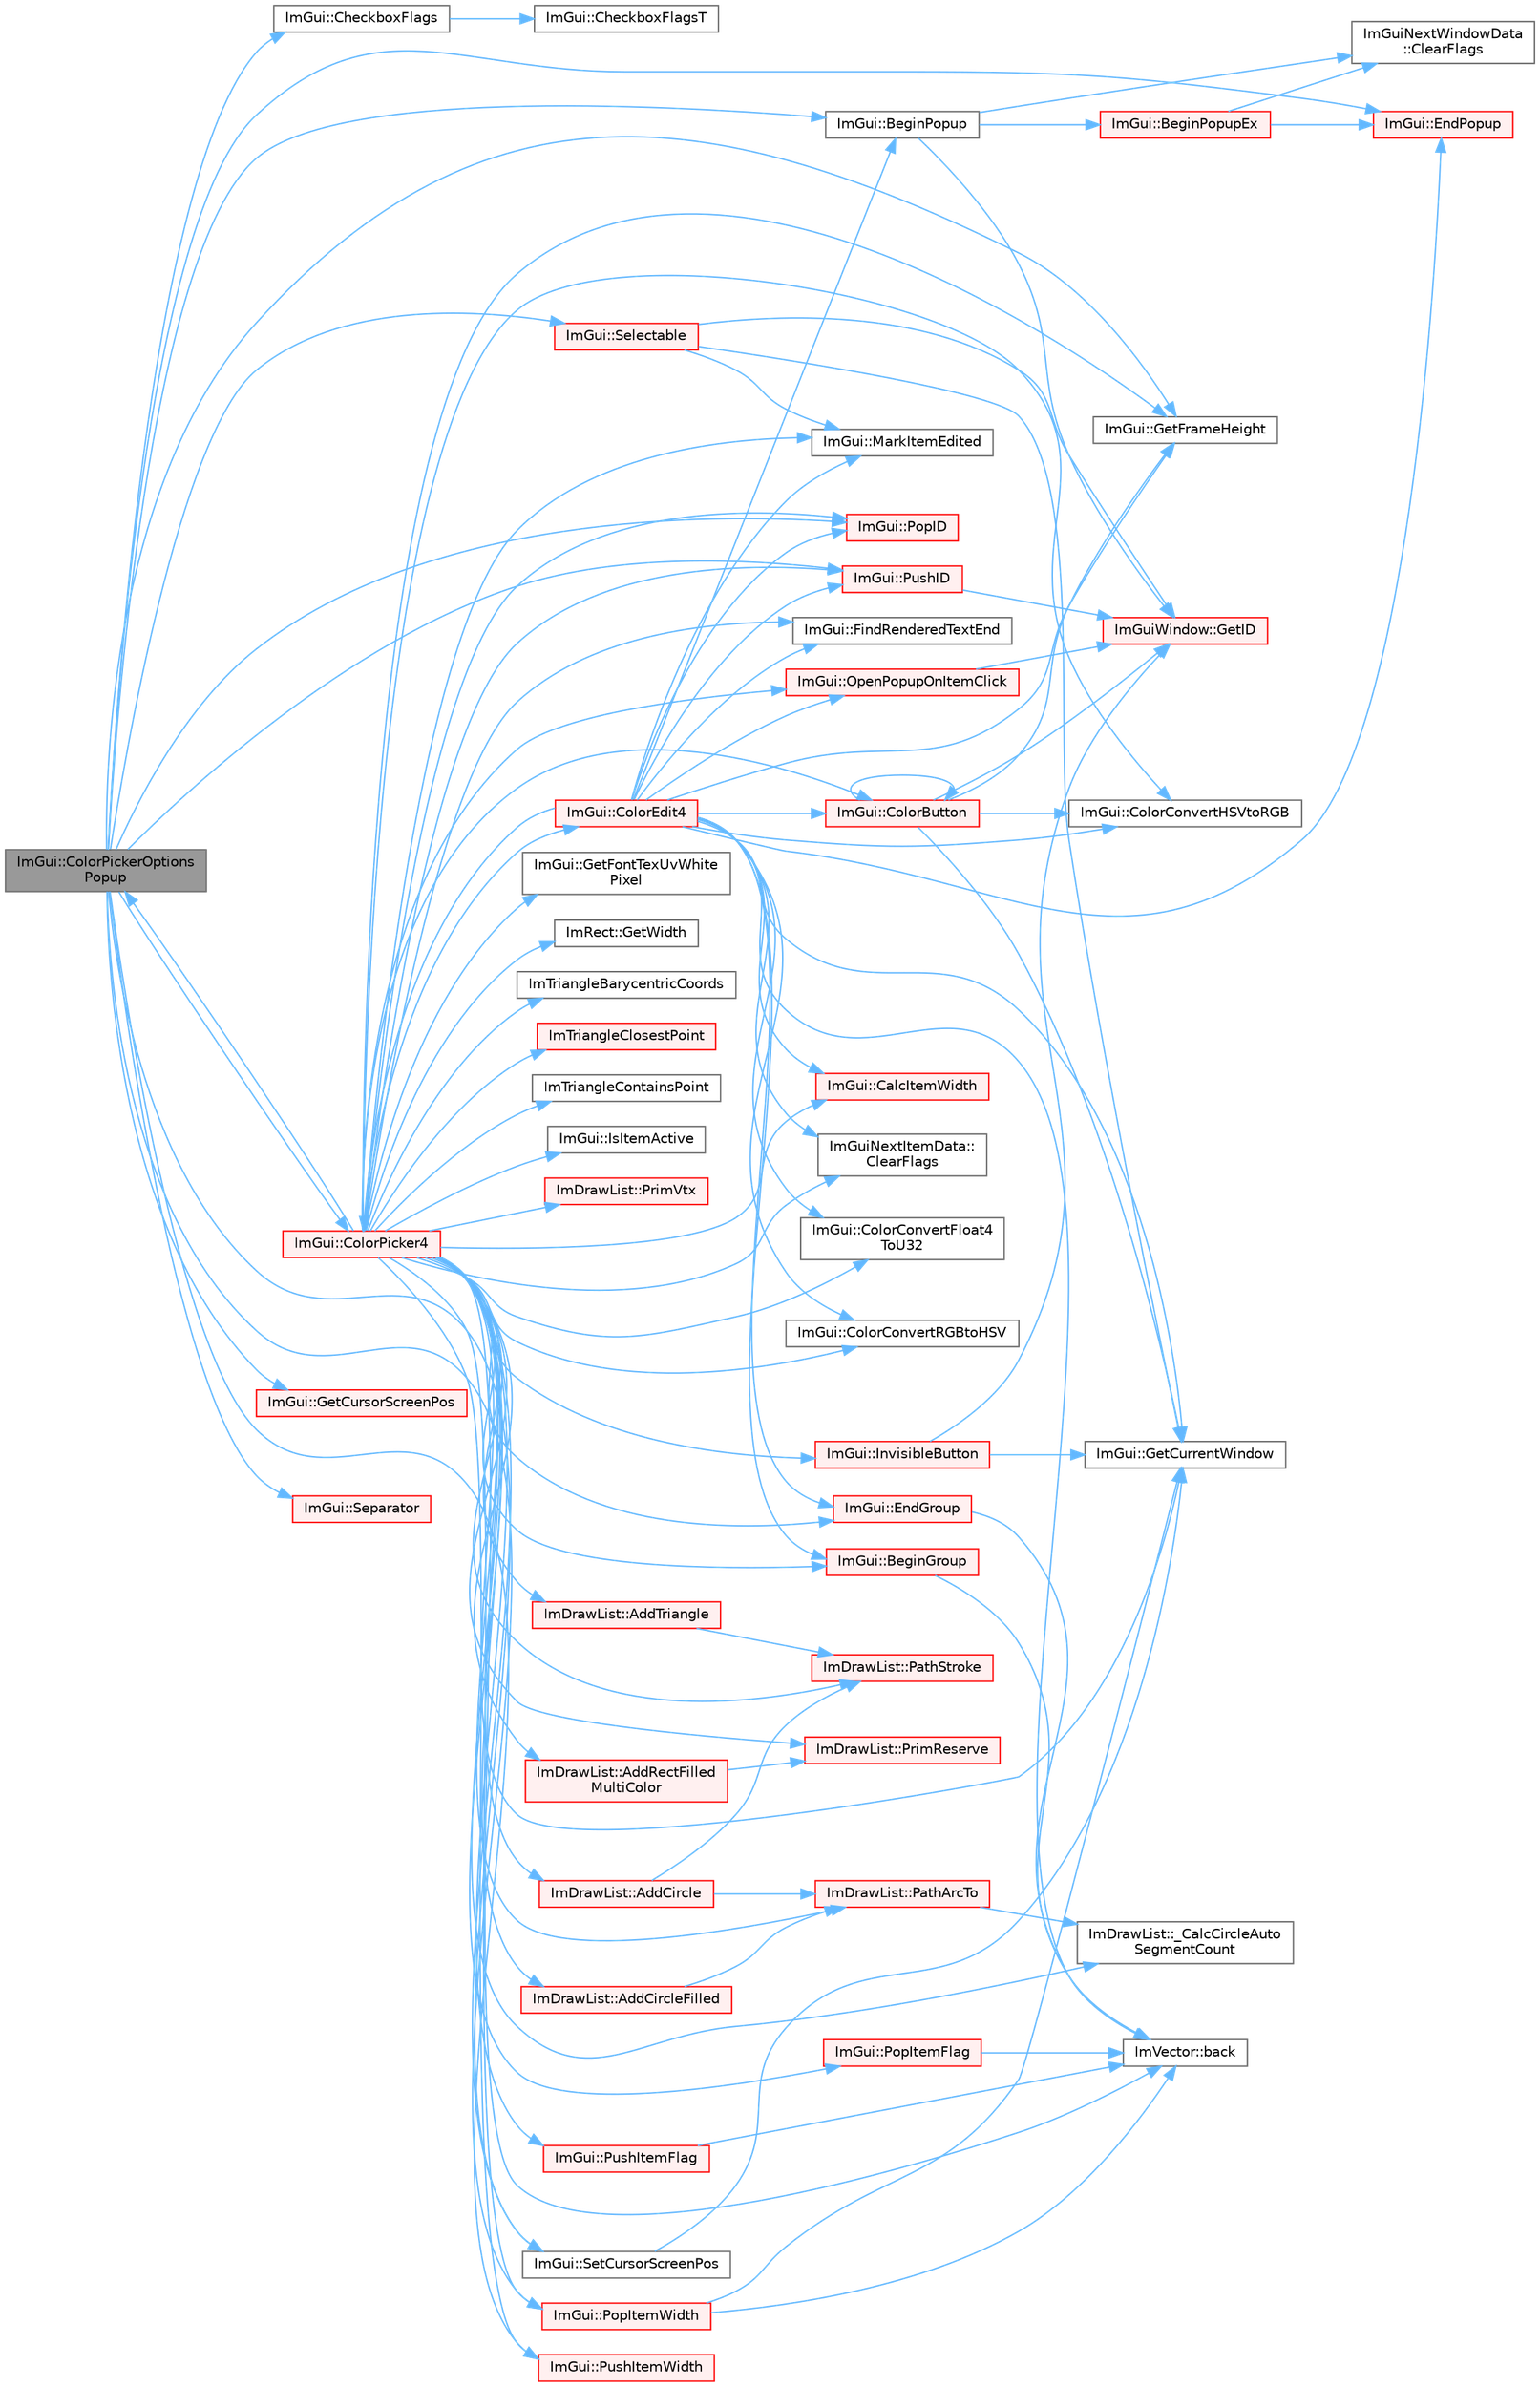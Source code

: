 digraph "ImGui::ColorPickerOptionsPopup"
{
 // LATEX_PDF_SIZE
  bgcolor="transparent";
  edge [fontname=Helvetica,fontsize=10,labelfontname=Helvetica,labelfontsize=10];
  node [fontname=Helvetica,fontsize=10,shape=box,height=0.2,width=0.4];
  rankdir="LR";
  Node1 [id="Node000001",label="ImGui::ColorPickerOptions\lPopup",height=0.2,width=0.4,color="gray40", fillcolor="grey60", style="filled", fontcolor="black",tooltip=" "];
  Node1 -> Node2 [id="edge1_Node000001_Node000002",color="steelblue1",style="solid",tooltip=" "];
  Node2 [id="Node000002",label="ImGui::BeginPopup",height=0.2,width=0.4,color="grey40", fillcolor="white", style="filled",URL="$namespace_im_gui.html#a10e213926d8ca212266bc5fbded1e026",tooltip=" "];
  Node2 -> Node3 [id="edge2_Node000002_Node000003",color="steelblue1",style="solid",tooltip=" "];
  Node3 [id="Node000003",label="ImGui::BeginPopupEx",height=0.2,width=0.4,color="red", fillcolor="#FFF0F0", style="filled",URL="$namespace_im_gui.html#a89da3a22300e8293257b6cfdf1b83b7a",tooltip=" "];
  Node3 -> Node7 [id="edge3_Node000003_Node000007",color="steelblue1",style="solid",tooltip=" "];
  Node7 [id="Node000007",label="ImGuiNextWindowData\l::ClearFlags",height=0.2,width=0.4,color="grey40", fillcolor="white", style="filled",URL="$struct_im_gui_next_window_data.html#a9543431fafe3d0627fdecc5fa839487c",tooltip=" "];
  Node3 -> Node95 [id="edge4_Node000003_Node000095",color="steelblue1",style="solid",tooltip=" "];
  Node95 [id="Node000095",label="ImGui::EndPopup",height=0.2,width=0.4,color="red", fillcolor="#FFF0F0", style="filled",URL="$namespace_im_gui.html#aa6a9b5696f2ea7eed7683425fc77b8f2",tooltip=" "];
  Node2 -> Node7 [id="edge5_Node000002_Node000007",color="steelblue1",style="solid",tooltip=" "];
  Node2 -> Node106 [id="edge6_Node000002_Node000106",color="steelblue1",style="solid",tooltip=" "];
  Node106 [id="Node000106",label="ImGuiWindow::GetID",height=0.2,width=0.4,color="red", fillcolor="#FFF0F0", style="filled",URL="$struct_im_gui_window.html#a66400a63bc0b54d7d29e08d1b1b1a42b",tooltip=" "];
  Node1 -> Node139 [id="edge7_Node000001_Node000139",color="steelblue1",style="solid",tooltip=" "];
  Node139 [id="Node000139",label="ImGui::CheckboxFlags",height=0.2,width=0.4,color="grey40", fillcolor="white", style="filled",URL="$namespace_im_gui.html#ab40105d09d9fa234721901da6e196a65",tooltip=" "];
  Node139 -> Node140 [id="edge8_Node000139_Node000140",color="steelblue1",style="solid",tooltip=" "];
  Node140 [id="Node000140",label="ImGui::CheckboxFlagsT",height=0.2,width=0.4,color="grey40", fillcolor="white", style="filled",URL="$namespace_im_gui.html#a7d9caed9bd337c54cf2a9dbdf913db26",tooltip=" "];
  Node1 -> Node141 [id="edge9_Node000001_Node000141",color="steelblue1",style="solid",tooltip=" "];
  Node141 [id="Node000141",label="ImGui::ColorPicker4",height=0.2,width=0.4,color="red", fillcolor="#FFF0F0", style="filled",URL="$namespace_im_gui.html#a3d5aae9e0a14aa051d5a799abbe97b32",tooltip=" "];
  Node141 -> Node24 [id="edge10_Node000141_Node000024",color="steelblue1",style="solid",tooltip=" "];
  Node24 [id="Node000024",label="ImDrawList::_CalcCircleAuto\lSegmentCount",height=0.2,width=0.4,color="grey40", fillcolor="white", style="filled",URL="$struct_im_draw_list.html#a52afa32aaab6d581cda90dc5d8726ed6",tooltip=" "];
  Node141 -> Node142 [id="edge11_Node000141_Node000142",color="steelblue1",style="solid",tooltip=" "];
  Node142 [id="Node000142",label="ImDrawList::AddCircle",height=0.2,width=0.4,color="red", fillcolor="#FFF0F0", style="filled",URL="$struct_im_draw_list.html#a9b73eea0ebf7a9f02bc8a104deb7de9d",tooltip=" "];
  Node142 -> Node143 [id="edge12_Node000142_Node000143",color="steelblue1",style="solid",tooltip=" "];
  Node143 [id="Node000143",label="ImDrawList::PathArcTo",height=0.2,width=0.4,color="red", fillcolor="#FFF0F0", style="filled",URL="$struct_im_draw_list.html#af86073403f1557cccb4ff45dfad0a74a",tooltip=" "];
  Node143 -> Node24 [id="edge13_Node000143_Node000024",color="steelblue1",style="solid",tooltip=" "];
  Node142 -> Node15 [id="edge14_Node000142_Node000015",color="steelblue1",style="solid",tooltip=" "];
  Node15 [id="Node000015",label="ImDrawList::PathStroke",height=0.2,width=0.4,color="red", fillcolor="#FFF0F0", style="filled",URL="$struct_im_draw_list.html#a60bf9040ef3d09b39c4ba8f5a2a68ae9",tooltip=" "];
  Node141 -> Node145 [id="edge15_Node000141_Node000145",color="steelblue1",style="solid",tooltip=" "];
  Node145 [id="Node000145",label="ImDrawList::AddCircleFilled",height=0.2,width=0.4,color="red", fillcolor="#FFF0F0", style="filled",URL="$struct_im_draw_list.html#aef950cf8b0293b2c5e4708af72de045b",tooltip=" "];
  Node145 -> Node143 [id="edge16_Node000145_Node000143",color="steelblue1",style="solid",tooltip=" "];
  Node141 -> Node148 [id="edge17_Node000141_Node000148",color="steelblue1",style="solid",tooltip=" "];
  Node148 [id="Node000148",label="ImDrawList::AddRectFilled\lMultiColor",height=0.2,width=0.4,color="red", fillcolor="#FFF0F0", style="filled",URL="$struct_im_draw_list.html#a6282e85ad78b01ebb74832336e9a2a55",tooltip=" "];
  Node148 -> Node17 [id="edge18_Node000148_Node000017",color="steelblue1",style="solid",tooltip=" "];
  Node17 [id="Node000017",label="ImDrawList::PrimReserve",height=0.2,width=0.4,color="red", fillcolor="#FFF0F0", style="filled",URL="$struct_im_draw_list.html#a879aa38dbfb0344e3e023d65c002c7d7",tooltip=" "];
  Node141 -> Node151 [id="edge19_Node000141_Node000151",color="steelblue1",style="solid",tooltip=" "];
  Node151 [id="Node000151",label="ImDrawList::AddTriangle",height=0.2,width=0.4,color="red", fillcolor="#FFF0F0", style="filled",URL="$struct_im_draw_list.html#a04bde432891d0392e7d98d957c1fd9b3",tooltip=" "];
  Node151 -> Node15 [id="edge20_Node000151_Node000015",color="steelblue1",style="solid",tooltip=" "];
  Node141 -> Node6 [id="edge21_Node000141_Node000006",color="steelblue1",style="solid",tooltip=" "];
  Node6 [id="Node000006",label="ImVector::back",height=0.2,width=0.4,color="grey40", fillcolor="white", style="filled",URL="$struct_im_vector.html#a2d80e87e81b1b01143c8d8be93e6fde1",tooltip=" "];
  Node141 -> Node152 [id="edge22_Node000141_Node000152",color="steelblue1",style="solid",tooltip=" "];
  Node152 [id="Node000152",label="ImGui::BeginGroup",height=0.2,width=0.4,color="red", fillcolor="#FFF0F0", style="filled",URL="$namespace_im_gui.html#a42407e196b7ed2a8755bff28aae9805f",tooltip=" "];
  Node152 -> Node6 [id="edge23_Node000152_Node000006",color="steelblue1",style="solid",tooltip=" "];
  Node141 -> Node153 [id="edge24_Node000141_Node000153",color="steelblue1",style="solid",tooltip=" "];
  Node153 [id="Node000153",label="ImGui::CalcItemWidth",height=0.2,width=0.4,color="red", fillcolor="#FFF0F0", style="filled",URL="$namespace_im_gui.html#ab3b3ba92ebd8bca4a552dd93321a1994",tooltip=" "];
  Node141 -> Node155 [id="edge25_Node000141_Node000155",color="steelblue1",style="solid",tooltip=" "];
  Node155 [id="Node000155",label="ImGuiNextItemData::\lClearFlags",height=0.2,width=0.4,color="grey40", fillcolor="white", style="filled",URL="$struct_im_gui_next_item_data.html#a0159fd0bdffe71c29271a3dbdde9013b",tooltip=" "];
  Node141 -> Node156 [id="edge26_Node000141_Node000156",color="steelblue1",style="solid",tooltip=" "];
  Node156 [id="Node000156",label="ImGui::ColorButton",height=0.2,width=0.4,color="red", fillcolor="#FFF0F0", style="filled",URL="$namespace_im_gui.html#ae2d7c8f37726810753d71d480f0af7f0",tooltip=" "];
  Node156 -> Node156 [id="edge27_Node000156_Node000156",color="steelblue1",style="solid",tooltip=" "];
  Node156 -> Node179 [id="edge28_Node000156_Node000179",color="steelblue1",style="solid",tooltip=" "];
  Node179 [id="Node000179",label="ImGui::ColorConvertHSVtoRGB",height=0.2,width=0.4,color="grey40", fillcolor="white", style="filled",URL="$namespace_im_gui.html#a074427678b3e56378b7dcdefa4c8b5c7",tooltip=" "];
  Node156 -> Node76 [id="edge29_Node000156_Node000076",color="steelblue1",style="solid",tooltip=" "];
  Node76 [id="Node000076",label="ImGui::GetCurrentWindow",height=0.2,width=0.4,color="grey40", fillcolor="white", style="filled",URL="$namespace_im_gui.html#ac452417b5004ca16a814a72cff153526",tooltip=" "];
  Node156 -> Node209 [id="edge30_Node000156_Node000209",color="steelblue1",style="solid",tooltip=" "];
  Node209 [id="Node000209",label="ImGui::GetFrameHeight",height=0.2,width=0.4,color="grey40", fillcolor="white", style="filled",URL="$namespace_im_gui.html#ae560f17cf3262017cee888d1eb77f294",tooltip=" "];
  Node156 -> Node106 [id="edge31_Node000156_Node000106",color="steelblue1",style="solid",tooltip=" "];
  Node141 -> Node11 [id="edge32_Node000141_Node000011",color="steelblue1",style="solid",tooltip=" "];
  Node11 [id="Node000011",label="ImGui::ColorConvertFloat4\lToU32",height=0.2,width=0.4,color="grey40", fillcolor="white", style="filled",URL="$namespace_im_gui.html#abe2691de0b1a71c774ab24cc91564a94",tooltip=" "];
  Node141 -> Node179 [id="edge33_Node000141_Node000179",color="steelblue1",style="solid",tooltip=" "];
  Node141 -> Node218 [id="edge34_Node000141_Node000218",color="steelblue1",style="solid",tooltip=" "];
  Node218 [id="Node000218",label="ImGui::ColorConvertRGBtoHSV",height=0.2,width=0.4,color="grey40", fillcolor="white", style="filled",URL="$namespace_im_gui.html#aaed5ed34aaaa02b61cbb67598c0ad9ca",tooltip=" "];
  Node141 -> Node219 [id="edge35_Node000141_Node000219",color="steelblue1",style="solid",tooltip=" "];
  Node219 [id="Node000219",label="ImGui::ColorEdit4",height=0.2,width=0.4,color="red", fillcolor="#FFF0F0", style="filled",URL="$namespace_im_gui.html#ac3f45e2aa0b1d591cc8a2cdf8b566a45",tooltip=" "];
  Node219 -> Node6 [id="edge36_Node000219_Node000006",color="steelblue1",style="solid",tooltip=" "];
  Node219 -> Node152 [id="edge37_Node000219_Node000152",color="steelblue1",style="solid",tooltip=" "];
  Node219 -> Node2 [id="edge38_Node000219_Node000002",color="steelblue1",style="solid",tooltip=" "];
  Node219 -> Node153 [id="edge39_Node000219_Node000153",color="steelblue1",style="solid",tooltip=" "];
  Node219 -> Node155 [id="edge40_Node000219_Node000155",color="steelblue1",style="solid",tooltip=" "];
  Node219 -> Node156 [id="edge41_Node000219_Node000156",color="steelblue1",style="solid",tooltip=" "];
  Node219 -> Node11 [id="edge42_Node000219_Node000011",color="steelblue1",style="solid",tooltip=" "];
  Node219 -> Node179 [id="edge43_Node000219_Node000179",color="steelblue1",style="solid",tooltip=" "];
  Node219 -> Node218 [id="edge44_Node000219_Node000218",color="steelblue1",style="solid",tooltip=" "];
  Node219 -> Node141 [id="edge45_Node000219_Node000141",color="steelblue1",style="solid",tooltip=" "];
  Node219 -> Node289 [id="edge46_Node000219_Node000289",color="steelblue1",style="solid",tooltip=" "];
  Node289 [id="Node000289",label="ImGui::EndGroup",height=0.2,width=0.4,color="red", fillcolor="#FFF0F0", style="filled",URL="$namespace_im_gui.html#a05fc97fc64f28a55486087f503d9a622",tooltip=" "];
  Node289 -> Node6 [id="edge47_Node000289_Node000006",color="steelblue1",style="solid",tooltip=" "];
  Node219 -> Node95 [id="edge48_Node000219_Node000095",color="steelblue1",style="solid",tooltip=" "];
  Node219 -> Node182 [id="edge49_Node000219_Node000182",color="steelblue1",style="solid",tooltip=" "];
  Node182 [id="Node000182",label="ImGui::FindRenderedTextEnd",height=0.2,width=0.4,color="grey40", fillcolor="white", style="filled",URL="$namespace_im_gui.html#a7671e1dbc803a31b06081b52a771d83f",tooltip=" "];
  Node219 -> Node76 [id="edge50_Node000219_Node000076",color="steelblue1",style="solid",tooltip=" "];
  Node219 -> Node209 [id="edge51_Node000219_Node000209",color="steelblue1",style="solid",tooltip=" "];
  Node219 -> Node242 [id="edge52_Node000219_Node000242",color="steelblue1",style="solid",tooltip=" "];
  Node242 [id="Node000242",label="ImGui::MarkItemEdited",height=0.2,width=0.4,color="grey40", fillcolor="white", style="filled",URL="$namespace_im_gui.html#a83036681a36fbee2d35b5b57a1ef72e6",tooltip=" "];
  Node219 -> Node330 [id="edge53_Node000219_Node000330",color="steelblue1",style="solid",tooltip=" "];
  Node330 [id="Node000330",label="ImGui::OpenPopupOnItemClick",height=0.2,width=0.4,color="red", fillcolor="#FFF0F0", style="filled",URL="$namespace_im_gui.html#a3811834876930efd5cb08a25d8c022d0",tooltip=" "];
  Node330 -> Node106 [id="edge54_Node000330_Node000106",color="steelblue1",style="solid",tooltip=" "];
  Node219 -> Node109 [id="edge55_Node000219_Node000109",color="steelblue1",style="solid",tooltip=" "];
  Node109 [id="Node000109",label="ImGui::PopID",height=0.2,width=0.4,color="red", fillcolor="#FFF0F0", style="filled",URL="$namespace_im_gui.html#aba0b2d8f890a5d435ae43d0c4a2d4dd1",tooltip=" "];
  Node219 -> Node111 [id="edge56_Node000219_Node000111",color="steelblue1",style="solid",tooltip=" "];
  Node111 [id="Node000111",label="ImGui::PushID",height=0.2,width=0.4,color="red", fillcolor="#FFF0F0", style="filled",URL="$namespace_im_gui.html#a27a8533605dc5b8cabf161bf7715bbde",tooltip=" "];
  Node111 -> Node106 [id="edge57_Node000111_Node000106",color="steelblue1",style="solid",tooltip=" "];
  Node141 -> Node1 [id="edge58_Node000141_Node000001",color="steelblue1",style="solid",tooltip=" "];
  Node141 -> Node289 [id="edge59_Node000141_Node000289",color="steelblue1",style="solid",tooltip=" "];
  Node141 -> Node182 [id="edge60_Node000141_Node000182",color="steelblue1",style="solid",tooltip=" "];
  Node141 -> Node76 [id="edge61_Node000141_Node000076",color="steelblue1",style="solid",tooltip=" "];
  Node141 -> Node334 [id="edge62_Node000141_Node000334",color="steelblue1",style="solid",tooltip=" "];
  Node334 [id="Node000334",label="ImGui::GetFontTexUvWhite\lPixel",height=0.2,width=0.4,color="grey40", fillcolor="white", style="filled",URL="$namespace_im_gui.html#a3092da6abc1d04f3287c084435dc6026",tooltip=" "];
  Node141 -> Node209 [id="edge63_Node000141_Node000209",color="steelblue1",style="solid",tooltip=" "];
  Node141 -> Node34 [id="edge64_Node000141_Node000034",color="steelblue1",style="solid",tooltip=" "];
  Node34 [id="Node000034",label="ImRect::GetWidth",height=0.2,width=0.4,color="grey40", fillcolor="white", style="filled",URL="$struct_im_rect.html#afa75cb8491f20901c96166d17dcddac4",tooltip=" "];
  Node141 -> Node335 [id="edge65_Node000141_Node000335",color="steelblue1",style="solid",tooltip=" "];
  Node335 [id="Node000335",label="ImTriangleBarycentricCoords",height=0.2,width=0.4,color="grey40", fillcolor="white", style="filled",URL="$imgui_8cpp.html#a42ba83efd4d19e4a61898dc8f8632ff1",tooltip=" "];
  Node141 -> Node336 [id="edge66_Node000141_Node000336",color="steelblue1",style="solid",tooltip=" "];
  Node336 [id="Node000336",label="ImTriangleClosestPoint",height=0.2,width=0.4,color="red", fillcolor="#FFF0F0", style="filled",URL="$imgui_8cpp.html#af48be8bc196ebaf2129062bd67007387",tooltip=" "];
  Node141 -> Node338 [id="edge67_Node000141_Node000338",color="steelblue1",style="solid",tooltip=" "];
  Node338 [id="Node000338",label="ImTriangleContainsPoint",height=0.2,width=0.4,color="grey40", fillcolor="white", style="filled",URL="$imgui_8cpp.html#aa53a4a0b963d2d35b8e58442247e1239",tooltip=" "];
  Node141 -> Node339 [id="edge68_Node000141_Node000339",color="steelblue1",style="solid",tooltip=" "];
  Node339 [id="Node000339",label="ImGui::InvisibleButton",height=0.2,width=0.4,color="red", fillcolor="#FFF0F0", style="filled",URL="$namespace_im_gui.html#a1f61951b9d3a38083bd77b1dbe3ea895",tooltip=" "];
  Node339 -> Node76 [id="edge69_Node000339_Node000076",color="steelblue1",style="solid",tooltip=" "];
  Node339 -> Node106 [id="edge70_Node000339_Node000106",color="steelblue1",style="solid",tooltip=" "];
  Node141 -> Node340 [id="edge71_Node000141_Node000340",color="steelblue1",style="solid",tooltip=" "];
  Node340 [id="Node000340",label="ImGui::IsItemActive",height=0.2,width=0.4,color="grey40", fillcolor="white", style="filled",URL="$namespace_im_gui.html#a2d8ac4569456a8003e4dddd39caf771c",tooltip=" "];
  Node141 -> Node242 [id="edge72_Node000141_Node000242",color="steelblue1",style="solid",tooltip=" "];
  Node141 -> Node330 [id="edge73_Node000141_Node000330",color="steelblue1",style="solid",tooltip=" "];
  Node141 -> Node143 [id="edge74_Node000141_Node000143",color="steelblue1",style="solid",tooltip=" "];
  Node141 -> Node15 [id="edge75_Node000141_Node000015",color="steelblue1",style="solid",tooltip=" "];
  Node141 -> Node109 [id="edge76_Node000141_Node000109",color="steelblue1",style="solid",tooltip=" "];
  Node141 -> Node341 [id="edge77_Node000141_Node000341",color="steelblue1",style="solid",tooltip=" "];
  Node341 [id="Node000341",label="ImGui::PopItemFlag",height=0.2,width=0.4,color="red", fillcolor="#FFF0F0", style="filled",URL="$namespace_im_gui.html#aa93281155e1dd23715dbd384e91edc6b",tooltip=" "];
  Node341 -> Node6 [id="edge78_Node000341_Node000006",color="steelblue1",style="solid",tooltip=" "];
  Node141 -> Node124 [id="edge79_Node000141_Node000124",color="steelblue1",style="solid",tooltip=" "];
  Node124 [id="Node000124",label="ImGui::PopItemWidth",height=0.2,width=0.4,color="red", fillcolor="#FFF0F0", style="filled",URL="$namespace_im_gui.html#ad29a3fc0cb5dfc7f9fc7224512ce90bf",tooltip=" "];
  Node124 -> Node6 [id="edge80_Node000124_Node000006",color="steelblue1",style="solid",tooltip=" "];
  Node124 -> Node76 [id="edge81_Node000124_Node000076",color="steelblue1",style="solid",tooltip=" "];
  Node141 -> Node17 [id="edge82_Node000141_Node000017",color="steelblue1",style="solid",tooltip=" "];
  Node141 -> Node342 [id="edge83_Node000141_Node000342",color="steelblue1",style="solid",tooltip=" "];
  Node342 [id="Node000342",label="ImDrawList::PrimVtx",height=0.2,width=0.4,color="red", fillcolor="#FFF0F0", style="filled",URL="$struct_im_draw_list.html#a405377158f0028ad8b4fb6509eef4532",tooltip=" "];
  Node141 -> Node111 [id="edge84_Node000141_Node000111",color="steelblue1",style="solid",tooltip=" "];
  Node141 -> Node343 [id="edge85_Node000141_Node000343",color="steelblue1",style="solid",tooltip=" "];
  Node343 [id="Node000343",label="ImGui::PushItemFlag",height=0.2,width=0.4,color="red", fillcolor="#FFF0F0", style="filled",URL="$namespace_im_gui.html#ac7301f6378333f6d17f47823eed9e00a",tooltip=" "];
  Node343 -> Node6 [id="edge86_Node000343_Node000006",color="steelblue1",style="solid",tooltip=" "];
  Node141 -> Node113 [id="edge87_Node000141_Node000113",color="steelblue1",style="solid",tooltip=" "];
  Node113 [id="Node000113",label="ImGui::PushItemWidth",height=0.2,width=0.4,color="red", fillcolor="#FFF0F0", style="filled",URL="$namespace_im_gui.html#a4ad13bf38f0521a339133248ef3e3036",tooltip=" "];
  Node141 -> Node344 [id="edge88_Node000141_Node000344",color="steelblue1",style="solid",tooltip=" "];
  Node344 [id="Node000344",label="ImGui::SetCursorScreenPos",height=0.2,width=0.4,color="grey40", fillcolor="white", style="filled",URL="$namespace_im_gui.html#a632bc7e15b8258f95ab0bc9b2efd5537",tooltip=" "];
  Node344 -> Node76 [id="edge89_Node000344_Node000076",color="steelblue1",style="solid",tooltip=" "];
  Node1 -> Node95 [id="edge90_Node000001_Node000095",color="steelblue1",style="solid",tooltip=" "];
  Node1 -> Node346 [id="edge91_Node000001_Node000346",color="steelblue1",style="solid",tooltip=" "];
  Node346 [id="Node000346",label="ImGui::GetCursorScreenPos",height=0.2,width=0.4,color="red", fillcolor="#FFF0F0", style="filled",URL="$namespace_im_gui.html#adb0db3c1ee36f5085f35890a4229ae75",tooltip=" "];
  Node1 -> Node209 [id="edge92_Node000001_Node000209",color="steelblue1",style="solid",tooltip=" "];
  Node1 -> Node109 [id="edge93_Node000001_Node000109",color="steelblue1",style="solid",tooltip=" "];
  Node1 -> Node124 [id="edge94_Node000001_Node000124",color="steelblue1",style="solid",tooltip=" "];
  Node1 -> Node111 [id="edge95_Node000001_Node000111",color="steelblue1",style="solid",tooltip=" "];
  Node1 -> Node113 [id="edge96_Node000001_Node000113",color="steelblue1",style="solid",tooltip=" "];
  Node1 -> Node243 [id="edge97_Node000001_Node000243",color="steelblue1",style="solid",tooltip=" "];
  Node243 [id="Node000243",label="ImGui::Selectable",height=0.2,width=0.4,color="red", fillcolor="#FFF0F0", style="filled",URL="$namespace_im_gui.html#af98575238bda183a523df19fb447af60",tooltip=" "];
  Node243 -> Node76 [id="edge98_Node000243_Node000076",color="steelblue1",style="solid",tooltip=" "];
  Node243 -> Node106 [id="edge99_Node000243_Node000106",color="steelblue1",style="solid",tooltip=" "];
  Node243 -> Node242 [id="edge100_Node000243_Node000242",color="steelblue1",style="solid",tooltip=" "];
  Node1 -> Node184 [id="edge101_Node000001_Node000184",color="steelblue1",style="solid",tooltip=" "];
  Node184 [id="Node000184",label="ImGui::Separator",height=0.2,width=0.4,color="red", fillcolor="#FFF0F0", style="filled",URL="$namespace_im_gui.html#a191123597a5084d003c8beac7eeb029e",tooltip=" "];
  Node1 -> Node344 [id="edge102_Node000001_Node000344",color="steelblue1",style="solid",tooltip=" "];
}

